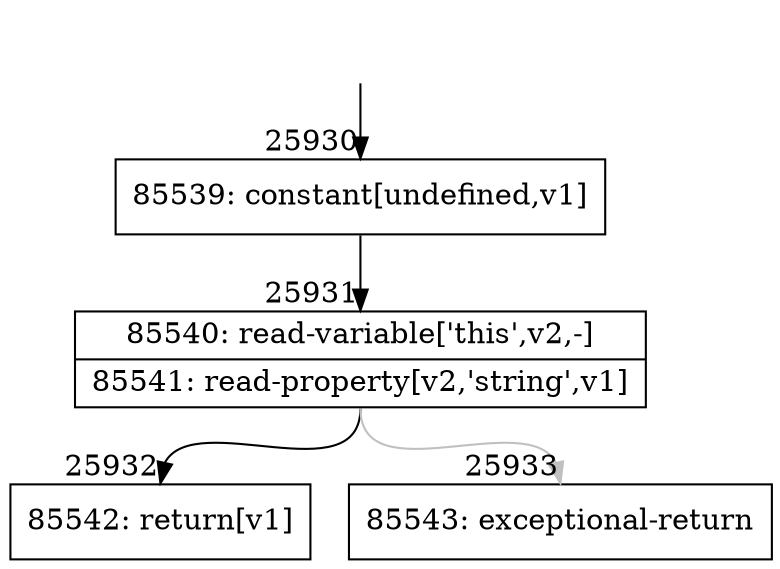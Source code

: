 digraph {
rankdir="TD"
BB_entry2270[shape=none,label=""];
BB_entry2270 -> BB25930 [tailport=s, headport=n, headlabel="    25930"]
BB25930 [shape=record label="{85539: constant[undefined,v1]}" ] 
BB25930 -> BB25931 [tailport=s, headport=n, headlabel="      25931"]
BB25931 [shape=record label="{85540: read-variable['this',v2,-]|85541: read-property[v2,'string',v1]}" ] 
BB25931 -> BB25932 [tailport=s, headport=n, headlabel="      25932"]
BB25931 -> BB25933 [tailport=s, headport=n, color=gray, headlabel="      25933"]
BB25932 [shape=record label="{85542: return[v1]}" ] 
BB25933 [shape=record label="{85543: exceptional-return}" ] 
//#$~ 47525
}

